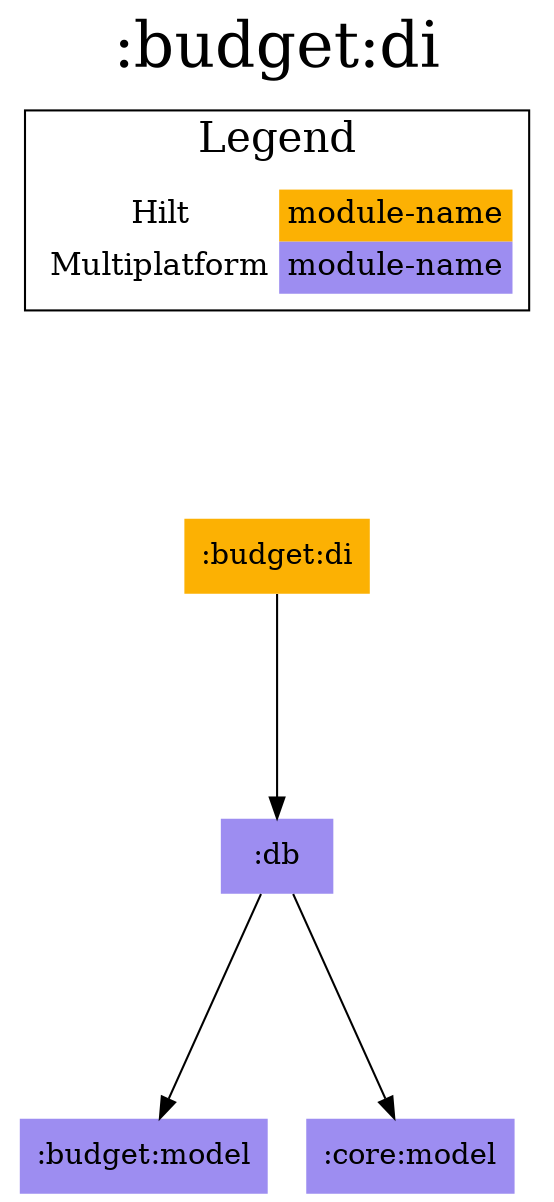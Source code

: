 digraph {
edge ["dir"="forward"]
graph ["dpi"="100","label"=":budget:di","labelloc"="t","fontsize"="30","ranksep"="1.5","rankdir"="TB"]
node ["style"="filled"]
":budget:di" ["fillcolor"="#FCB103","shape"="none"]
":budget:model" ["fillcolor"="#9D8DF1","shape"="none"]
":core:model" ["fillcolor"="#9D8DF1","shape"="none"]
":db" ["fillcolor"="#9D8DF1","shape"="none"]
{
edge ["dir"="none"]
graph ["rank"="same"]
":budget:di"
}
":budget:di" -> ":db"
":db" -> ":budget:model"
":db" -> ":core:model"
subgraph "cluster_legend" {
edge ["dir"="none"]
graph ["label"="Legend","fontsize"="20"]
"Legend" ["style"="filled","fillcolor"="#FFFFFF","shape"="none","margin"="0","fontsize"="15","label"=<
<TABLE BORDER="0" CELLBORDER="0" CELLSPACING="0" CELLPADDING="4">
<TR><TD>Hilt</TD><TD BGCOLOR="#FCB103">module-name</TD></TR>
<TR><TD>Multiplatform</TD><TD BGCOLOR="#9D8DF1">module-name</TD></TR>
</TABLE>
>]
} -> ":budget:di" ["style"="invis"]
}
